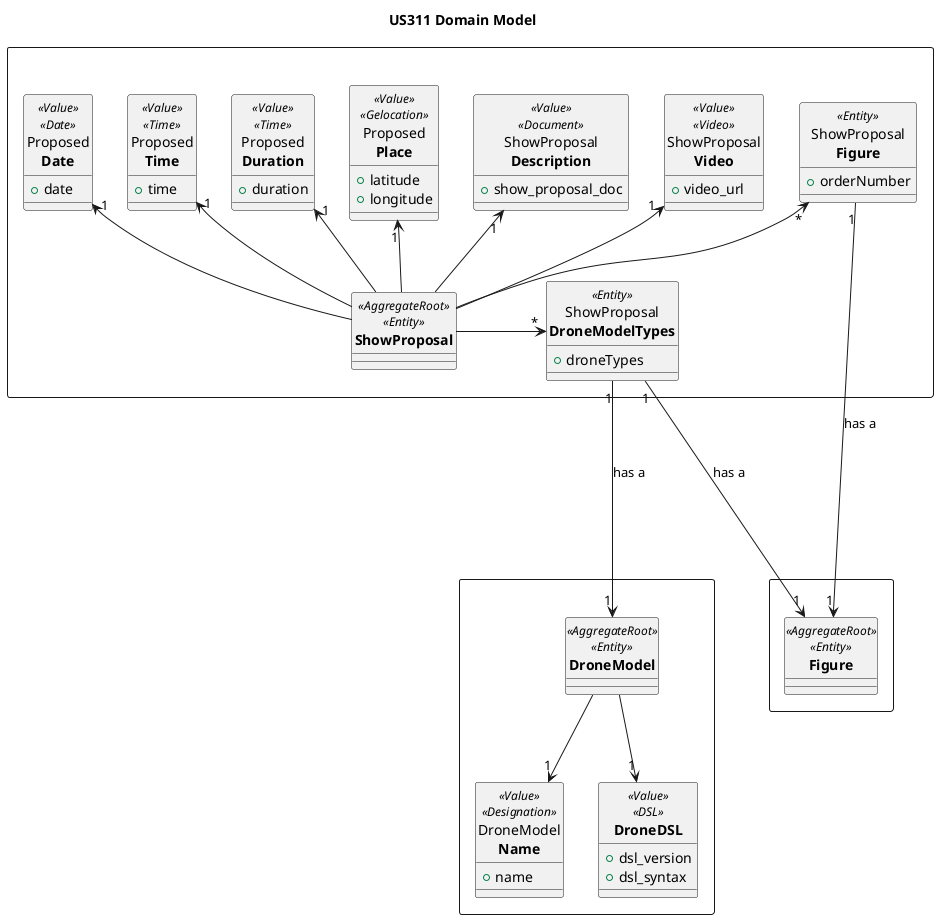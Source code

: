 @startuml US311_Domain

title "US311 Domain Model"

hide circles
skinparam node {
    BorderColor white
    BackgroundColor white
}

node " " as figure_node{
    rectangle " " as figure_rec{
        entity "**Figure**" as figure <<AggregateRoot>> <<Entity>>{}

        
    }

}

rectangle " " as droneModel_rec{
    entity "**DroneModel**" as droneModel <<AggregateRoot>> <<Entity>>{}

    entity "DroneModel\n**Name**" as droneName <<Value>> <<Designation>>{
        + name
    }

    entity "**DroneDSL**" as droneDSL <<Value>> <<DSL>>{
        + dsl_version
        + dsl_syntax
    }

    droneModel --> "1" droneName
    droneModel --> "1" droneDSL
}

rectangle " " as showProposal_rec{

    entity "**ShowProposal**" as showProposal <<AggregateRoot>> <<Entity>>{}


    entity "Proposed\n**Date**" as showpropDate <<Value>> <<Date>>{
        + date
    }

    entity "Proposed\n**Time**" as showpropTime <<Value>> <<Time>>{
        + time
    }

    entity "Proposed\n**Duration**" as showpropDuration <<Value>> <<Time>>{
        + duration
    }

    entity "Proposed\n**Place**" as showpropPlace <<Value>> <<Gelocation>>{
        + latitude
        + longitude
    }

    entity "ShowProposal\n**Figure**" as showpropFigure <<Entity>>{
        + orderNumber
    }

    entity "ShowProposal\n**DroneModelTypes**" as showpropDroneList <<Entity>>{
        + droneTypes
    }

    entity "ShowProposal\n**Description**" as showpropDescription <<Value>> <<Document>>{
        + show_proposal_doc
    }

    entity "ShowProposal\n**Video**" as showpropVideo <<Value>> <<Video>>{
        + video_url
    }

    showProposal -u-> "1" showpropDate
    showProposal -u-> "1" showpropTime
    showProposal -u-> "1" showpropDuration
    showProposal -u-> "1" showpropPlace
    showProposal -r-> "*" showpropDroneList
    showProposal -u-> "1" showpropDescription
    showProposal -u-> "1" showpropVideo
    showProposal -u-> "*" showpropFigure
}

showpropDroneList "1" ---> "1" droneModel : has a
showpropDroneList "1" ---> "1" figure : has a
showpropFigure "1" --> "1" figure : has a


@enduml
